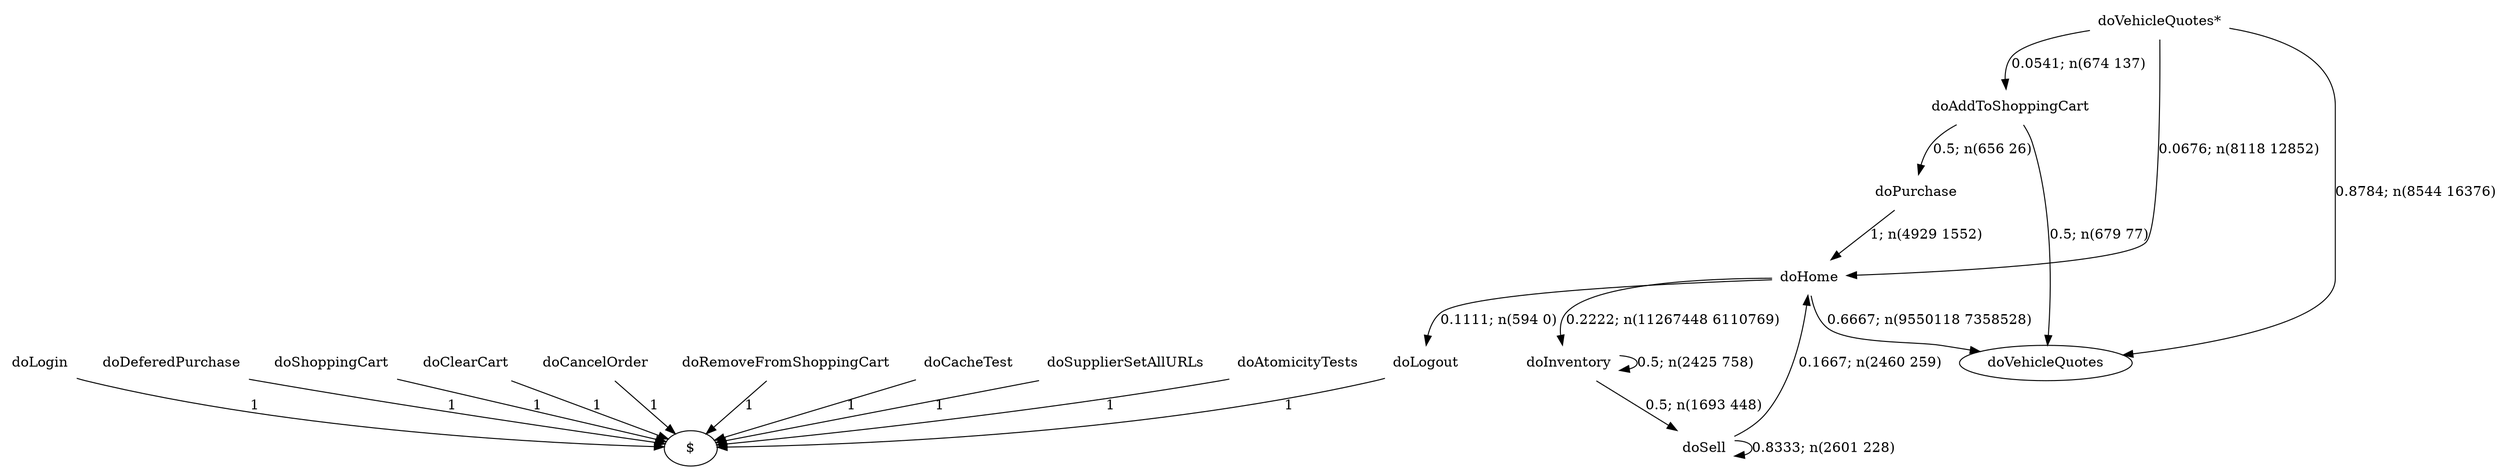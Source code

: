digraph G {"doVehicleQuotes*" [label="doVehicleQuotes*",shape=none];"doSupplierSetAllURLs" [label="doSupplierSetAllURLs",shape=none];"doAtomicityTests" [label="doAtomicityTests",shape=none];"doCacheTest" [label="doCacheTest",shape=none];"doLogin" [label="doLogin",shape=none];"doAddToShoppingCart" [label="doAddToShoppingCart",shape=none];"doDeferedPurchase" [label="doDeferedPurchase",shape=none];"doHome" [label="doHome",shape=none];"doShoppingCart" [label="doShoppingCart",shape=none];"doClearCart" [label="doClearCart",shape=none];"doPurchase" [label="doPurchase",shape=none];"doInventory" [label="doInventory",shape=none];"doSell" [label="doSell",shape=none];"doLogout" [label="doLogout",shape=none];"doCancelOrder" [label="doCancelOrder",shape=none];"doRemoveFromShoppingCart" [label="doRemoveFromShoppingCart",shape=none];"doVehicleQuotes*"->"doVehicleQuotes" [style=solid,label="0.8784; n(8544 16376)"];"doVehicleQuotes*"->"doAddToShoppingCart" [style=solid,label="0.0541; n(674 137)"];"doVehicleQuotes*"->"doHome" [style=solid,label="0.0676; n(8118 12852)"];"doSupplierSetAllURLs"->"$" [style=solid,label="1"];"doAtomicityTests"->"$" [style=solid,label="1"];"doCacheTest"->"$" [style=solid,label="1"];"doLogin"->"$" [style=solid,label="1"];"doAddToShoppingCart"->"doVehicleQuotes" [style=solid,label="0.5; n(679 77)"];"doAddToShoppingCart"->"doPurchase" [style=solid,label="0.5; n(656 26)"];"doDeferedPurchase"->"$" [style=solid,label="1"];"doHome"->"doVehicleQuotes" [style=solid,label="0.6667; n(9550118 7358528)"];"doHome"->"doInventory" [style=solid,label="0.2222; n(11267448 6110769)"];"doHome"->"doLogout" [style=solid,label="0.1111; n(594 0)"];"doShoppingCart"->"$" [style=solid,label="1"];"doClearCart"->"$" [style=solid,label="1"];"doPurchase"->"doHome" [style=solid,label="1; n(4929 1552)"];"doInventory"->"doInventory" [style=solid,label="0.5; n(2425 758)"];"doInventory"->"doSell" [style=solid,label="0.5; n(1693 448)"];"doSell"->"doHome" [style=solid,label="0.1667; n(2460 259)"];"doSell"->"doSell" [style=solid,label="0.8333; n(2601 228)"];"doLogout"->"$" [style=solid,label="1"];"doCancelOrder"->"$" [style=solid,label="1"];"doRemoveFromShoppingCart"->"$" [style=solid,label="1"];}